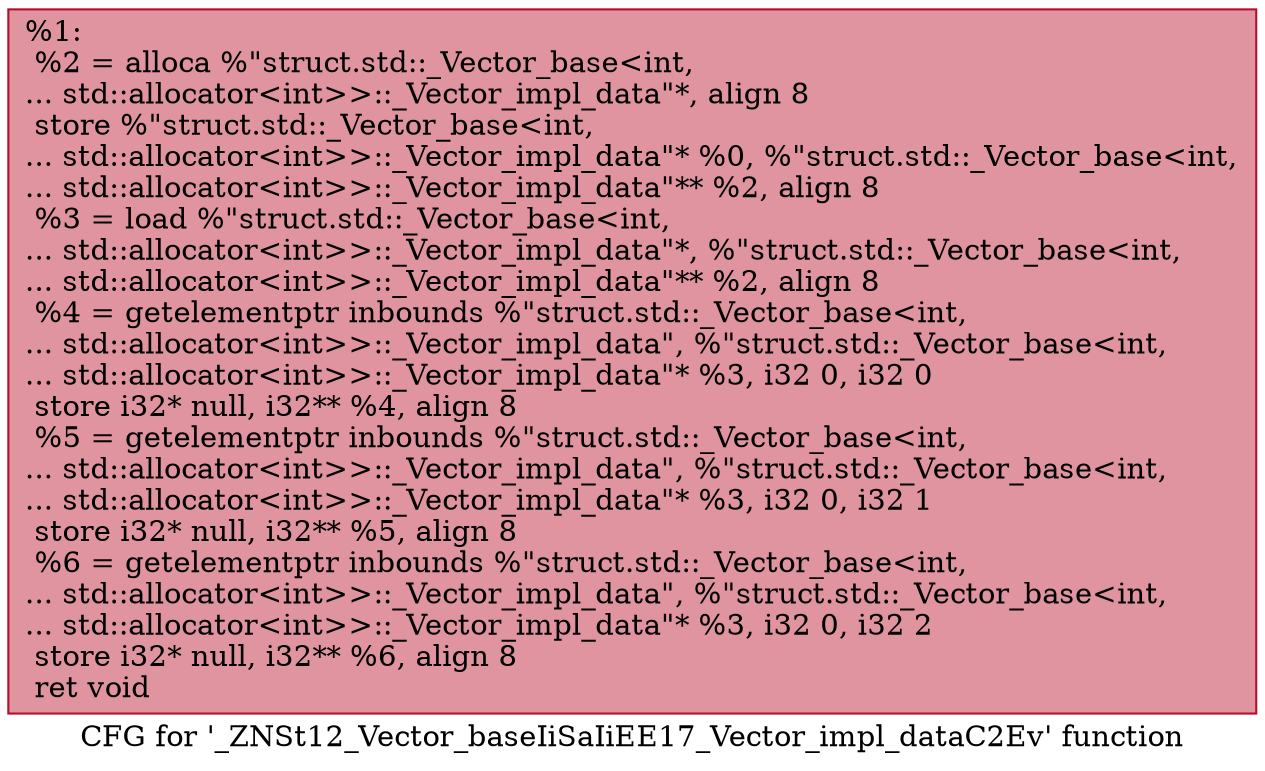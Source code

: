 digraph "CFG for '_ZNSt12_Vector_baseIiSaIiEE17_Vector_impl_dataC2Ev' function" {
	label="CFG for '_ZNSt12_Vector_baseIiSaIiEE17_Vector_impl_dataC2Ev' function";

	Node0x55841198d170 [shape=record,color="#b70d28ff", style=filled, fillcolor="#b70d2870",label="{%1:\l  %2 = alloca %\"struct.std::_Vector_base\<int,\l... std::allocator\<int\>\>::_Vector_impl_data\"*, align 8\l  store %\"struct.std::_Vector_base\<int,\l... std::allocator\<int\>\>::_Vector_impl_data\"* %0, %\"struct.std::_Vector_base\<int,\l... std::allocator\<int\>\>::_Vector_impl_data\"** %2, align 8\l  %3 = load %\"struct.std::_Vector_base\<int,\l... std::allocator\<int\>\>::_Vector_impl_data\"*, %\"struct.std::_Vector_base\<int,\l... std::allocator\<int\>\>::_Vector_impl_data\"** %2, align 8\l  %4 = getelementptr inbounds %\"struct.std::_Vector_base\<int,\l... std::allocator\<int\>\>::_Vector_impl_data\", %\"struct.std::_Vector_base\<int,\l... std::allocator\<int\>\>::_Vector_impl_data\"* %3, i32 0, i32 0\l  store i32* null, i32** %4, align 8\l  %5 = getelementptr inbounds %\"struct.std::_Vector_base\<int,\l... std::allocator\<int\>\>::_Vector_impl_data\", %\"struct.std::_Vector_base\<int,\l... std::allocator\<int\>\>::_Vector_impl_data\"* %3, i32 0, i32 1\l  store i32* null, i32** %5, align 8\l  %6 = getelementptr inbounds %\"struct.std::_Vector_base\<int,\l... std::allocator\<int\>\>::_Vector_impl_data\", %\"struct.std::_Vector_base\<int,\l... std::allocator\<int\>\>::_Vector_impl_data\"* %3, i32 0, i32 2\l  store i32* null, i32** %6, align 8\l  ret void\l}"];
}
